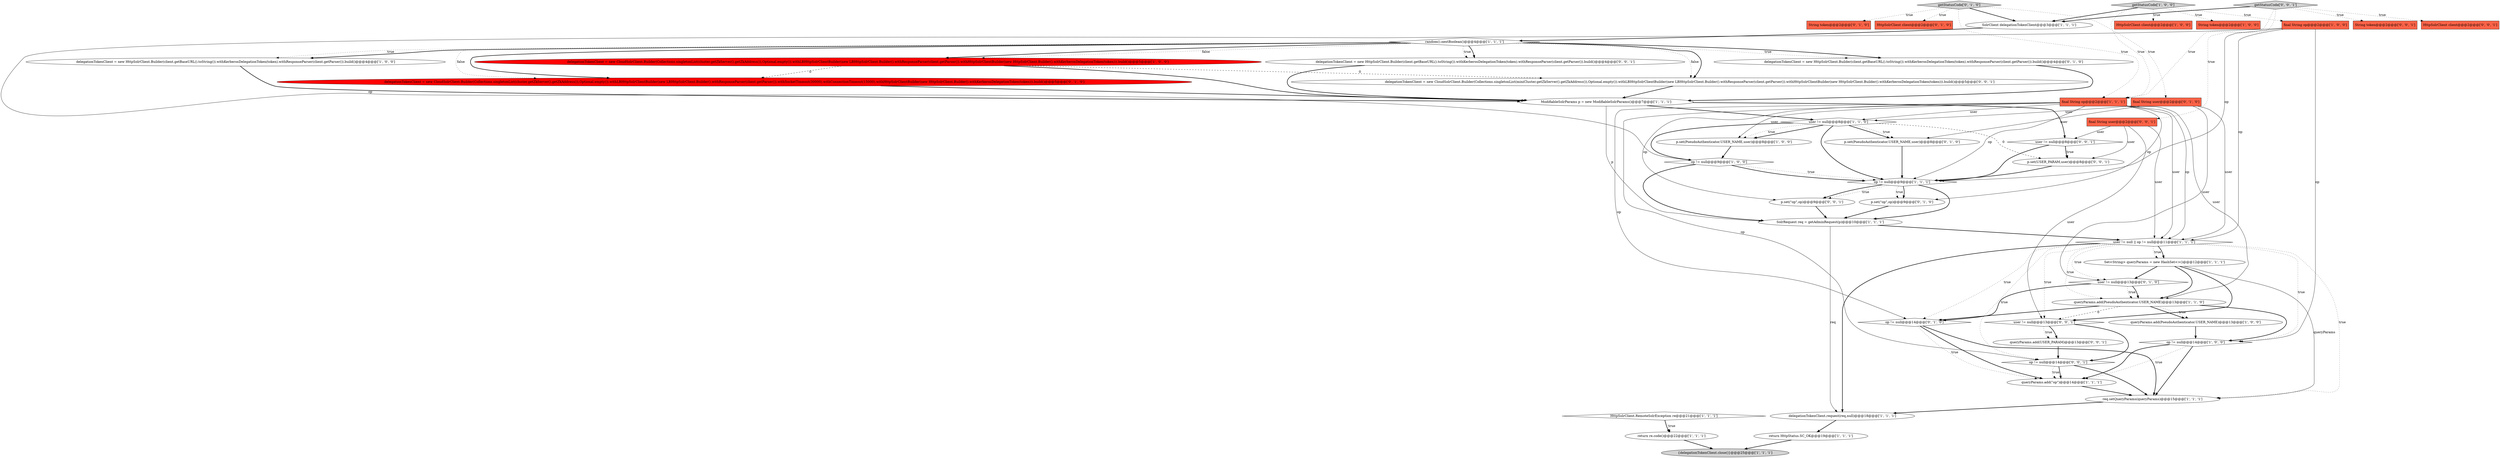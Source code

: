 digraph {
12 [style = filled, label = "final String op@@@2@@@['1', '0', '0']", fillcolor = tomato, shape = box image = "AAA0AAABBB1BBB"];
23 [style = filled, label = "Set<String> queryParams = new HashSet<>()@@@12@@@['1', '1', '1']", fillcolor = white, shape = ellipse image = "AAA0AAABBB1BBB"];
6 [style = filled, label = "delegationTokenClient = new HttpSolrClient.Builder(client.getBaseURL().toString()).withKerberosDelegationToken(token).withResponseParser(client.getParser()).build()@@@4@@@['1', '0', '0']", fillcolor = white, shape = ellipse image = "AAA0AAABBB1BBB"];
31 [style = filled, label = "p.set(\"op\",op)@@@9@@@['0', '1', '0']", fillcolor = white, shape = ellipse image = "AAA0AAABBB2BBB"];
41 [style = filled, label = "op != null@@@14@@@['0', '0', '1']", fillcolor = white, shape = diamond image = "AAA0AAABBB3BBB"];
47 [style = filled, label = "user != null@@@13@@@['0', '0', '1']", fillcolor = white, shape = diamond image = "AAA0AAABBB3BBB"];
17 [style = filled, label = "queryParams.add(\"op\")@@@14@@@['1', '1', '1']", fillcolor = white, shape = ellipse image = "AAA0AAABBB1BBB"];
5 [style = filled, label = "queryParams.add(PseudoAuthenticator.USER_NAME)@@@13@@@['1', '0', '0']", fillcolor = white, shape = ellipse image = "AAA0AAABBB1BBB"];
9 [style = filled, label = "return re.code()@@@22@@@['1', '1', '1']", fillcolor = white, shape = ellipse image = "AAA0AAABBB1BBB"];
46 [style = filled, label = "p.set(USER_PARAM,user)@@@8@@@['0', '0', '1']", fillcolor = white, shape = ellipse image = "AAA0AAABBB3BBB"];
28 [style = filled, label = "String token@@@2@@@['0', '1', '0']", fillcolor = tomato, shape = box image = "AAA0AAABBB2BBB"];
4 [style = filled, label = "op != null@@@9@@@['1', '0', '0']", fillcolor = white, shape = diamond image = "AAA0AAABBB1BBB"];
2 [style = filled, label = "p.set(PseudoAuthenticator.USER_NAME,user)@@@8@@@['1', '0', '0']", fillcolor = white, shape = ellipse image = "AAA0AAABBB1BBB"];
3 [style = filled, label = "{delegationTokenClient.close()}@@@25@@@['1', '1', '1']", fillcolor = lightgray, shape = ellipse image = "AAA0AAABBB1BBB"];
19 [style = filled, label = "SolrClient delegationTokenClient@@@3@@@['1', '1', '1']", fillcolor = white, shape = ellipse image = "AAA0AAABBB1BBB"];
27 [style = filled, label = "op != null@@@14@@@['0', '1', '0']", fillcolor = white, shape = diamond image = "AAA0AAABBB2BBB"];
14 [style = filled, label = "HttpSolrClient.RemoteSolrException re@@@21@@@['1', '1', '1']", fillcolor = white, shape = diamond image = "AAA0AAABBB1BBB"];
15 [style = filled, label = "user != null || op != null@@@11@@@['1', '1', '1']", fillcolor = white, shape = diamond image = "AAA0AAABBB1BBB"];
18 [style = filled, label = "op != null@@@9@@@['1', '1', '1']", fillcolor = white, shape = diamond image = "AAA0AAABBB1BBB"];
20 [style = filled, label = "delegationTokenClient = new CloudSolrClient.Builder(Collections.singletonList(cluster.getZkServer().getZkAddress()),Optional.empty()).withLBHttpSolrClientBuilder(new LBHttpSolrClient.Builder().withResponseParser(client.getParser()).withHttpSolrClientBuilder(new HttpSolrClient.Builder().withKerberosDelegationToken(token))).build()@@@5@@@['1', '0', '0']", fillcolor = red, shape = ellipse image = "AAA1AAABBB1BBB"];
26 [style = filled, label = "user != null@@@8@@@['1', '1', '0']", fillcolor = white, shape = diamond image = "AAA0AAABBB1BBB"];
42 [style = filled, label = "delegationTokenClient = new HttpSolrClient.Builder(client.getBaseURL().toString()).withKerberosDelegationToken(token).withResponseParser(client.getParser()).build()@@@4@@@['0', '0', '1']", fillcolor = white, shape = ellipse image = "AAA0AAABBB3BBB"];
1 [style = filled, label = "HttpSolrClient client@@@2@@@['1', '0', '0']", fillcolor = tomato, shape = box image = "AAA0AAABBB1BBB"];
24 [style = filled, label = "req.setQueryParams(queryParams)@@@15@@@['1', '1', '1']", fillcolor = white, shape = ellipse image = "AAA0AAABBB1BBB"];
36 [style = filled, label = "getStatusCode['0', '1', '0']", fillcolor = lightgray, shape = diamond image = "AAA0AAABBB2BBB"];
16 [style = filled, label = "String token@@@2@@@['1', '0', '0']", fillcolor = tomato, shape = box image = "AAA0AAABBB1BBB"];
29 [style = filled, label = "user != null@@@13@@@['0', '1', '0']", fillcolor = white, shape = diamond image = "AAA0AAABBB2BBB"];
21 [style = filled, label = "final String op@@@2@@@['1', '1', '1']", fillcolor = tomato, shape = box image = "AAA0AAABBB1BBB"];
7 [style = filled, label = "queryParams.add(PseudoAuthenticator.USER_NAME)@@@13@@@['1', '1', '0']", fillcolor = white, shape = ellipse image = "AAA0AAABBB1BBB"];
38 [style = filled, label = "delegationTokenClient = new CloudSolrClient.Builder(Collections.singletonList(miniCluster.getZkServer().getZkAddress()),Optional.empty()).withLBHttpSolrClientBuilder(new LBHttpSolrClient.Builder().withResponseParser(client.getParser()).withHttpSolrClientBuilder(new HttpSolrClient.Builder().withKerberosDelegationToken(token))).build()@@@5@@@['0', '0', '1']", fillcolor = white, shape = ellipse image = "AAA0AAABBB3BBB"];
13 [style = filled, label = "op != null@@@14@@@['1', '0', '0']", fillcolor = white, shape = diamond image = "AAA0AAABBB1BBB"];
22 [style = filled, label = "getStatusCode['1', '0', '0']", fillcolor = lightgray, shape = diamond image = "AAA0AAABBB1BBB"];
39 [style = filled, label = "queryParams.add(USER_PARAM)@@@13@@@['0', '0', '1']", fillcolor = white, shape = ellipse image = "AAA0AAABBB3BBB"];
35 [style = filled, label = "delegationTokenClient = new CloudSolrClient.Builder(Collections.singletonList(cluster.getZkServer().getZkAddress()),Optional.empty()).withLBHttpSolrClientBuilder(new LBHttpSolrClient.Builder().withResponseParser(client.getParser()).withSocketTimeout(30000).withConnectionTimeout(15000).withHttpSolrClientBuilder(new HttpSolrClient.Builder().withKerberosDelegationToken(token))).build()@@@5@@@['0', '1', '0']", fillcolor = red, shape = ellipse image = "AAA1AAABBB2BBB"];
0 [style = filled, label = "return HttpStatus.SC_OK@@@19@@@['1', '1', '1']", fillcolor = white, shape = ellipse image = "AAA0AAABBB1BBB"];
10 [style = filled, label = "SolrRequest req = getAdminRequest(p)@@@10@@@['1', '1', '1']", fillcolor = white, shape = ellipse image = "AAA0AAABBB1BBB"];
45 [style = filled, label = "user != null@@@8@@@['0', '0', '1']", fillcolor = white, shape = diamond image = "AAA0AAABBB3BBB"];
48 [style = filled, label = "getStatusCode['0', '0', '1']", fillcolor = lightgray, shape = diamond image = "AAA0AAABBB3BBB"];
8 [style = filled, label = "delegationTokenClient.request(req,null)@@@18@@@['1', '1', '1']", fillcolor = white, shape = ellipse image = "AAA0AAABBB1BBB"];
34 [style = filled, label = "p.set(PseudoAuthenticator.USER_NAME,user)@@@8@@@['0', '1', '0']", fillcolor = white, shape = ellipse image = "AAA0AAABBB2BBB"];
25 [style = filled, label = "ModifiableSolrParams p = new ModifiableSolrParams()@@@7@@@['1', '1', '1']", fillcolor = white, shape = ellipse image = "AAA0AAABBB1BBB"];
32 [style = filled, label = "delegationTokenClient = new HttpSolrClient.Builder(client.getBaseURL().toString()).withKerberosDelegationToken(token).withResponseParser(client.getParser()).build()@@@4@@@['0', '1', '0']", fillcolor = white, shape = ellipse image = "AAA0AAABBB2BBB"];
40 [style = filled, label = "String token@@@2@@@['0', '0', '1']", fillcolor = tomato, shape = box image = "AAA0AAABBB3BBB"];
30 [style = filled, label = "final String user@@@2@@@['0', '1', '0']", fillcolor = tomato, shape = box image = "AAA0AAABBB2BBB"];
43 [style = filled, label = "p.set(\"op\",op)@@@9@@@['0', '0', '1']", fillcolor = white, shape = ellipse image = "AAA0AAABBB3BBB"];
11 [style = filled, label = "random().nextBoolean()@@@4@@@['1', '1', '1']", fillcolor = white, shape = diamond image = "AAA0AAABBB1BBB"];
44 [style = filled, label = "HttpSolrClient client@@@2@@@['0', '0', '1']", fillcolor = tomato, shape = box image = "AAA0AAABBB3BBB"];
33 [style = filled, label = "HttpSolrClient client@@@2@@@['0', '1', '0']", fillcolor = tomato, shape = box image = "AAA0AAABBB2BBB"];
37 [style = filled, label = "final String user@@@2@@@['0', '0', '1']", fillcolor = tomato, shape = box image = "AAA0AAABBB3BBB"];
4->18 [style = dotted, label="true"];
30->34 [style = solid, label="user"];
25->45 [style = bold, label=""];
30->15 [style = solid, label="user"];
26->34 [style = bold, label=""];
12->4 [style = solid, label="op"];
48->44 [style = dotted, label="true"];
34->18 [style = bold, label=""];
19->11 [style = bold, label=""];
36->21 [style = dotted, label="true"];
21->15 [style = solid, label="user"];
15->7 [style = dotted, label="true"];
11->35 [style = dotted, label="false"];
8->0 [style = bold, label=""];
23->29 [style = bold, label=""];
21->18 [style = solid, label="op"];
11->20 [style = dotted, label="false"];
13->17 [style = bold, label=""];
20->35 [style = dashed, label="0"];
20->38 [style = dashed, label="0"];
15->29 [style = dotted, label="true"];
22->16 [style = dotted, label="true"];
32->25 [style = bold, label=""];
27->17 [style = bold, label=""];
14->9 [style = bold, label=""];
41->17 [style = dotted, label="true"];
48->21 [style = dotted, label="true"];
0->3 [style = bold, label=""];
18->31 [style = bold, label=""];
13->17 [style = dotted, label="true"];
26->2 [style = dotted, label="true"];
15->24 [style = dotted, label="true"];
4->18 [style = bold, label=""];
47->39 [style = bold, label=""];
12->13 [style = solid, label="op"];
20->25 [style = bold, label=""];
26->4 [style = bold, label=""];
2->4 [style = bold, label=""];
12->18 [style = solid, label="op"];
15->27 [style = dotted, label="true"];
15->13 [style = dotted, label="true"];
29->27 [style = bold, label=""];
7->5 [style = bold, label=""];
15->41 [style = dotted, label="true"];
30->26 [style = solid, label="user"];
25->26 [style = bold, label=""];
47->41 [style = bold, label=""];
38->25 [style = bold, label=""];
11->38 [style = dotted, label="false"];
43->10 [style = bold, label=""];
39->41 [style = bold, label=""];
23->7 [style = bold, label=""];
45->46 [style = bold, label=""];
24->8 [style = bold, label=""];
12->15 [style = solid, label="op"];
37->15 [style = solid, label="user"];
22->21 [style = dotted, label="true"];
4->10 [style = bold, label=""];
18->43 [style = dotted, label="true"];
37->46 [style = solid, label="user"];
13->24 [style = bold, label=""];
15->47 [style = dotted, label="true"];
22->19 [style = bold, label=""];
37->47 [style = solid, label="user"];
45->46 [style = dotted, label="true"];
42->25 [style = bold, label=""];
29->7 [style = dotted, label="true"];
25->10 [style = solid, label="p"];
11->32 [style = bold, label=""];
48->40 [style = dotted, label="true"];
36->28 [style = dotted, label="true"];
46->18 [style = bold, label=""];
21->41 [style = solid, label="op"];
21->26 [style = solid, label="user"];
7->5 [style = dotted, label="true"];
35->25 [style = bold, label=""];
22->1 [style = dotted, label="true"];
18->10 [style = bold, label=""];
31->10 [style = bold, label=""];
11->6 [style = dotted, label="true"];
47->39 [style = dotted, label="true"];
5->13 [style = bold, label=""];
23->47 [style = bold, label=""];
21->7 [style = solid, label="user"];
21->31 [style = solid, label="op"];
9->3 [style = bold, label=""];
23->24 [style = solid, label="queryParams"];
27->24 [style = bold, label=""];
15->23 [style = dotted, label="true"];
27->17 [style = dotted, label="true"];
15->8 [style = bold, label=""];
36->30 [style = dotted, label="true"];
36->19 [style = bold, label=""];
21->15 [style = solid, label="op"];
45->18 [style = bold, label=""];
48->37 [style = dotted, label="true"];
36->33 [style = dotted, label="true"];
7->13 [style = bold, label=""];
7->47 [style = dashed, label="0"];
11->20 [style = bold, label=""];
15->23 [style = bold, label=""];
11->32 [style = dotted, label="true"];
11->38 [style = bold, label=""];
10->15 [style = bold, label=""];
41->24 [style = bold, label=""];
26->34 [style = dotted, label="true"];
11->6 [style = bold, label=""];
11->42 [style = bold, label=""];
37->45 [style = solid, label="user"];
11->35 [style = bold, label=""];
11->42 [style = dotted, label="true"];
22->12 [style = dotted, label="true"];
26->2 [style = bold, label=""];
21->2 [style = solid, label="user"];
10->8 [style = solid, label="req"];
17->24 [style = bold, label=""];
41->17 [style = bold, label=""];
18->43 [style = bold, label=""];
30->29 [style = solid, label="user"];
21->27 [style = solid, label="op"];
7->27 [style = bold, label=""];
48->19 [style = bold, label=""];
29->7 [style = bold, label=""];
14->9 [style = dotted, label="true"];
18->31 [style = dotted, label="true"];
21->43 [style = solid, label="op"];
6->25 [style = bold, label=""];
26->18 [style = bold, label=""];
26->46 [style = dashed, label="0"];
}
